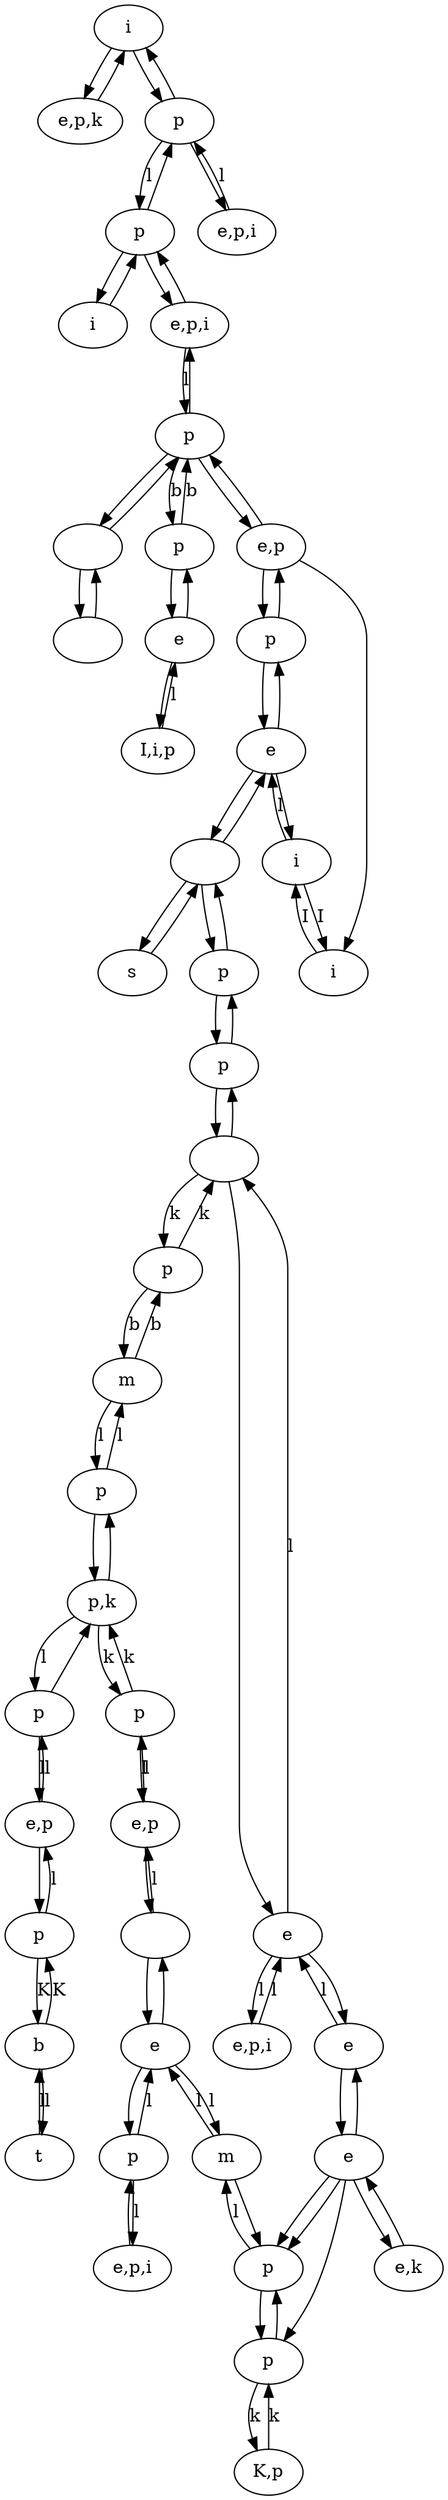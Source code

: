 digraph {
0 [label="i"]
1 [label=""]
2 [label=""]
3 [label="e"]
4 [label="e,p"]
5 [label="i"]
6 [label="e,p,k"]
7 [label="p"]
8 [label="p"]
9 [label="m"]
10 [label="e,p,i"]
11 [label="e"]
12 [label="e,p"]
13 [label="p"]
14 [label="I,i,p"]
15 [label="p"]
16 [label=""]
17 [label="e"]
18 [label="e,p,i"]
19 [label="p"]
20 [label="i"]
21 [label="p"]
22 [label="p"]
23 [label="s"]
24 [label="e"]
25 [label=""]
26 [label=""]
27 [label="p"]
28 [label="p,k"]
29 [label="p"]
30 [label="p"]
31 [label="i"]
32 [label="e"]
33 [label="e,p"]
34 [label="p"]
35 [label="e,p,i"]
36 [label="e,p,i"]
37 [label="m"]
38 [label="e"]
39 [label="p"]
40 [label="K,p"]
41 [label="e,k"]
42 [label="p"]
43 [label="p"]
44 [label="p"]
45 [label="t"]
46 [label="b"]
23 -> 25 [label=""]
25 -> 23 [label=""]
25 -> 24 [label=""]
24 -> 25 [label=""]
24 -> 15 [label=""]
15 -> 24 [label=""]
15 -> 33 [label=""]
33 -> 15 [label=""]
33 -> 34 [label=""]
34 -> 33 [label=""]
27 -> 5 [label=""]
5 -> 27 [label=""]
35 -> 27 [label=""]
27 -> 35 [label=""]
34 -> 2 [label=""]
2 -> 34 [label=""]
2 -> 1 [label=""]
1 -> 2 [label=""]
25 -> 21 [label=""]
21 -> 25 [label=""]
21 -> 22 [label=""]
22 -> 21 [label=""]
22 -> 16 [label=""]
16 -> 22 [label=""]
3 -> 41 [label=""]
41 -> 3 [label=""]
3 -> 11 [label=""]
11 -> 3 [label=""]
42 -> 39 [label=""]
39 -> 42 [label=""]
6 -> 0 [label=""]
0 -> 6 [label=""]
0 -> 44 [label=""]
44 -> 0 [label=""]
32 -> 29 [label=""]
29 -> 32 [label=""]
38 -> 26 [label=""]
26 -> 38 [label=""]
43 -> 28 [label=""]
28 -> 43 [label=""]
32 -> 14 [label=""]
14 -> 32 [label="l"]
34 -> 35 [label=""]
35 -> 34 [label="l"]
27 -> 44 [label=""]
44 -> 27 [label="l"]
44 -> 36 [label=""]
36 -> 44 [label="l"]
34 -> 29 [label="b"]
29 -> 34 [label="b"]
24 -> 20 [label=""]
20 -> 24 [label="l"]
20 -> 31 [label="I"]
31 -> 20 [label="I"]
33 -> 31 [label=""]
16 -> 17 [label=""]
17 -> 16 [label="l"]
17 -> 11 [label=""]
11 -> 17 [label="l"]
16 -> 13 [label="k"]
13 -> 16 [label="k"]
13 -> 9 [label="b"]
9 -> 13 [label="b"]
9 -> 43 [label="l"]
43 -> 9 [label="l"]
28 -> 30 [label="l"]
30 -> 28 [label=""]
28 -> 7 [label="k"]
7 -> 28 [label="k"]
7 -> 4 [label="l"]
4 -> 7 [label="l"]
4 -> 26 [label=""]
26 -> 4 [label="l"]
38 -> 37 [label="l"]
37 -> 38 [label="l"]
38 -> 19 [label=""]
19 -> 38 [label="l"]
18 -> 19 [label=""]
19 -> 18 [label="l"]
37 -> 42 [label=""]
42 -> 37 [label="l"]
3 -> 42 [label=""]
39 -> 40 [label="k"]
40 -> 39 [label="k"]
3 -> 42 [label=""]
3 -> 39 [label=""]
30 -> 12 [label="l"]
12 -> 30 [label="l"]
12 -> 8 [label=""]
8 -> 12 [label="l"]
8 -> 46 [label="K"]
46 -> 8 [label="K"]
46 -> 45 [label="l"]
45 -> 46 [label="l"]
17 -> 10 [label="l"]
10 -> 17 [label="l"]
}
